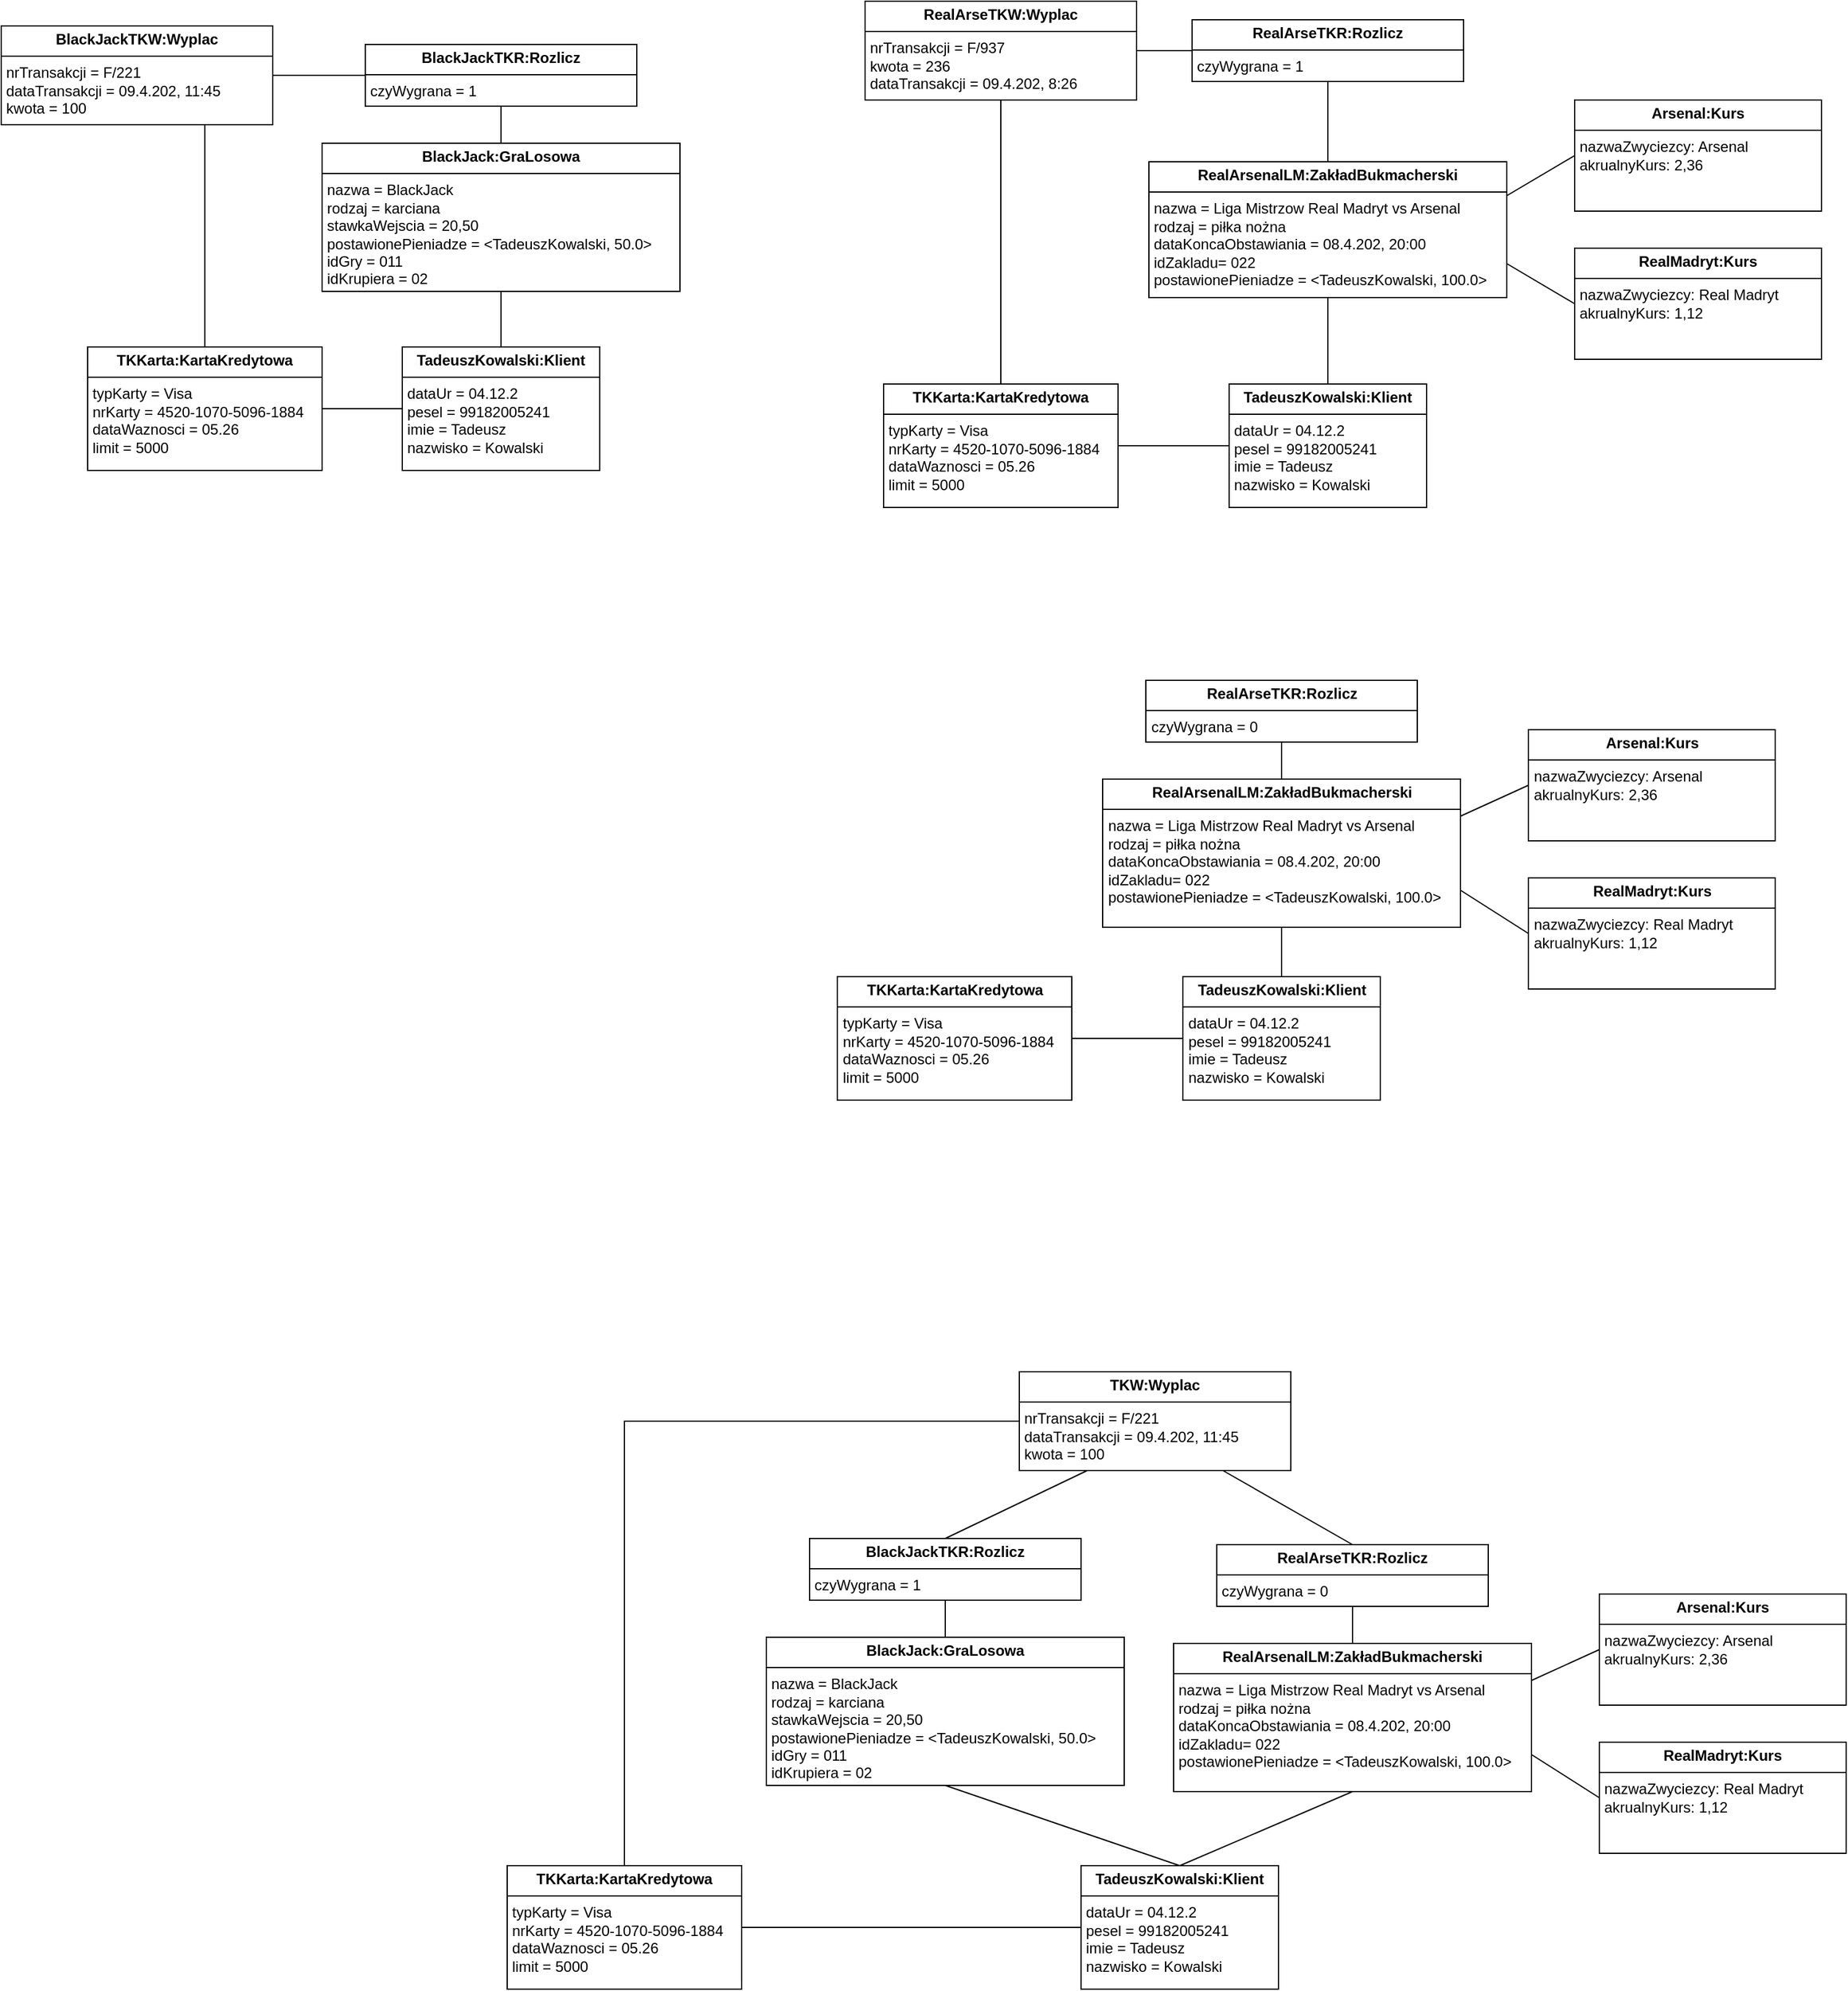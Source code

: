 <mxfile version="26.2.9">
  <diagram name="Page-1" id="c4acf3e9-155e-7222-9cf6-157b1a14988f">
    <mxGraphModel dx="3938" dy="4100" grid="1" gridSize="10" guides="1" tooltips="1" connect="1" arrows="1" fold="1" page="1" pageScale="1" pageWidth="850" pageHeight="1100" background="none" math="0" shadow="0">
      <root>
        <mxCell id="0" />
        <mxCell id="1" parent="0" />
        <mxCell id="_Dmv3MYw5evd5DSL76aV-1" value="&lt;p style=&quot;margin:0px;margin-top:4px;text-align:center;&quot;&gt;&lt;b&gt;RealArsenalLM:ZakładBukmacherski&lt;/b&gt;&lt;/p&gt;&lt;hr size=&quot;1&quot; style=&quot;border-style:solid;&quot;&gt;&lt;p style=&quot;margin:0px;margin-left:4px;&quot;&gt;nazwa = Liga Mistrzow Real Madryt vs Arsenal&lt;/p&gt;&lt;p style=&quot;margin:0px;margin-left:4px;&quot;&gt;rodzaj = piłka nożna&lt;/p&gt;&lt;p style=&quot;margin:0px;margin-left:4px;&quot;&gt;dataKoncaObstawiania = 08.4.202, 20:00&lt;/p&gt;&lt;p style=&quot;margin:0px;margin-left:4px;&quot;&gt;idZakladu= 022&lt;/p&gt;&lt;p style=&quot;margin:0px;margin-left:4px;&quot;&gt;postawionePieniadze = &amp;lt;TadeuszKowalski, 100.0&amp;gt;&lt;/p&gt;" style="verticalAlign=top;align=left;overflow=fill;html=1;whiteSpace=wrap;" vertex="1" parent="1">
          <mxGeometry x="270" y="-890" width="290" height="110" as="geometry" />
        </mxCell>
        <mxCell id="_Dmv3MYw5evd5DSL76aV-3" value="&lt;p style=&quot;margin:0px;margin-top:4px;text-align:center;&quot;&gt;&lt;b&gt;TadeuszKowalski:Klient&lt;/b&gt;&lt;/p&gt;&lt;hr size=&quot;1&quot; style=&quot;border-style:solid;&quot;&gt;&lt;p style=&quot;margin:0px;margin-left:4px;&quot;&gt;dataUr = 04.12.2&lt;/p&gt;&lt;p style=&quot;margin:0px;margin-left:4px;&quot;&gt;pesel = 99182005241&lt;/p&gt;&lt;p style=&quot;margin:0px;margin-left:4px;&quot;&gt;imie = Tadeusz&lt;/p&gt;&lt;p style=&quot;margin:0px;margin-left:4px;&quot;&gt;nazwisko = Kowalski&lt;/p&gt;" style="verticalAlign=top;align=left;overflow=fill;html=1;whiteSpace=wrap;" vertex="1" parent="1">
          <mxGeometry x="-335" y="-740" width="160" height="100" as="geometry" />
        </mxCell>
        <mxCell id="_Dmv3MYw5evd5DSL76aV-14" value="&lt;p style=&quot;margin:0px;margin-top:4px;text-align:center;&quot;&gt;&lt;b&gt;TKKarta:KartaKredytowa&lt;/b&gt;&lt;/p&gt;&lt;hr size=&quot;1&quot; style=&quot;border-style:solid;&quot;&gt;&lt;p style=&quot;margin:0px;margin-left:4px;&quot;&gt;typKarty = Visa&lt;/p&gt;&lt;p style=&quot;margin:0px;margin-left:4px;&quot;&gt;nrKarty = 4520-1070-5096-1884&lt;/p&gt;&lt;p style=&quot;margin:0px;margin-left:4px;&quot;&gt;dataWaznosci = 05.26&lt;/p&gt;&lt;p style=&quot;margin:0px;margin-left:4px;&quot;&gt;limit = 5000&lt;/p&gt;&lt;p style=&quot;margin:0px;margin-left:4px;&quot;&gt;&lt;br&gt;&lt;/p&gt;" style="verticalAlign=top;align=left;overflow=fill;html=1;whiteSpace=wrap;" vertex="1" parent="1">
          <mxGeometry x="-590" y="-740" width="190" height="100" as="geometry" />
        </mxCell>
        <mxCell id="_Dmv3MYw5evd5DSL76aV-18" value="&lt;p style=&quot;margin:0px;margin-top:4px;text-align:center;&quot;&gt;&lt;b&gt;RealMadryt:Kurs&lt;/b&gt;&lt;/p&gt;&lt;hr size=&quot;1&quot; style=&quot;border-style:solid;&quot;&gt;&lt;p style=&quot;margin:0px;margin-left:4px;&quot;&gt;nazwaZwyciezcy: Real Madryt&lt;/p&gt;&lt;p style=&quot;margin:0px;margin-left:4px;&quot;&gt;akrualnyKurs: 1,12&lt;/p&gt;" style="verticalAlign=top;align=left;overflow=fill;html=1;whiteSpace=wrap;" vertex="1" parent="1">
          <mxGeometry x="615" y="-820" width="200" height="90" as="geometry" />
        </mxCell>
        <mxCell id="_Dmv3MYw5evd5DSL76aV-22" value="&lt;p style=&quot;margin:0px;margin-top:4px;text-align:center;&quot;&gt;&lt;b&gt;BlackJack:GraLosowa&lt;/b&gt;&lt;/p&gt;&lt;hr size=&quot;1&quot; style=&quot;border-style:solid;&quot;&gt;&lt;p style=&quot;margin:0px;margin-left:4px;&quot;&gt;nazwa = BlackJack&lt;/p&gt;&lt;p style=&quot;margin:0px;margin-left:4px;&quot;&gt;rodzaj = karciana&lt;/p&gt;&lt;p style=&quot;margin:0px;margin-left:4px;&quot;&gt;stawkaWejscia = 20,50&lt;/p&gt;&lt;p style=&quot;margin:0px;margin-left:4px;&quot;&gt;postawionePieniadze = &amp;lt;TadeuszKowalski, 50.0&amp;gt;&lt;/p&gt;&lt;p style=&quot;margin:0px;margin-left:4px;&quot;&gt;idGry = 011&lt;/p&gt;&lt;p style=&quot;margin:0px;margin-left:4px;&quot;&gt;idKrupiera = 02&lt;/p&gt;" style="verticalAlign=top;align=left;overflow=fill;html=1;whiteSpace=wrap;" vertex="1" parent="1">
          <mxGeometry x="-400" y="-905" width="290" height="120" as="geometry" />
        </mxCell>
        <mxCell id="_Dmv3MYw5evd5DSL76aV-33" value="" style="endArrow=none;html=1;rounded=0;exitX=1;exitY=0.5;exitDx=0;exitDy=0;entryX=0;entryY=0.5;entryDx=0;entryDy=0;" edge="1" parent="1" source="_Dmv3MYw5evd5DSL76aV-14" target="_Dmv3MYw5evd5DSL76aV-3">
          <mxGeometry width="50" height="50" relative="1" as="geometry">
            <mxPoint x="-300" y="-420" as="sourcePoint" />
            <mxPoint x="-250" y="-470" as="targetPoint" />
            <Array as="points" />
          </mxGeometry>
        </mxCell>
        <mxCell id="_Dmv3MYw5evd5DSL76aV-34" value="" style="endArrow=none;html=1;rounded=0;exitX=0.5;exitY=0;exitDx=0;exitDy=0;entryX=0.5;entryY=1;entryDx=0;entryDy=0;" edge="1" parent="1" source="_Dmv3MYw5evd5DSL76aV-3" target="_Dmv3MYw5evd5DSL76aV-22">
          <mxGeometry width="50" height="50" relative="1" as="geometry">
            <mxPoint x="-290" y="-600" as="sourcePoint" />
            <mxPoint x="-240" y="-650" as="targetPoint" />
          </mxGeometry>
        </mxCell>
        <mxCell id="_Dmv3MYw5evd5DSL76aV-35" value="" style="endArrow=none;html=1;rounded=0;entryX=0.5;entryY=0;entryDx=0;entryDy=0;exitX=0.5;exitY=1;exitDx=0;exitDy=0;" edge="1" parent="1" source="_Dmv3MYw5evd5DSL76aV-48" target="_Dmv3MYw5evd5DSL76aV-22">
          <mxGeometry width="50" height="50" relative="1" as="geometry">
            <mxPoint x="-250" y="-955" as="sourcePoint" />
            <mxPoint x="-260" y="-1000" as="targetPoint" />
            <Array as="points" />
          </mxGeometry>
        </mxCell>
        <mxCell id="_Dmv3MYw5evd5DSL76aV-36" value="&lt;p style=&quot;margin:0px;margin-top:4px;text-align:center;&quot;&gt;&lt;b&gt;TadeuszKowalski:Klient&lt;/b&gt;&lt;/p&gt;&lt;hr size=&quot;1&quot; style=&quot;border-style:solid;&quot;&gt;&lt;p style=&quot;margin:0px;margin-left:4px;&quot;&gt;dataUr = 04.12.2&lt;/p&gt;&lt;p style=&quot;margin:0px;margin-left:4px;&quot;&gt;pesel = 99182005241&lt;/p&gt;&lt;p style=&quot;margin:0px;margin-left:4px;&quot;&gt;imie = Tadeusz&lt;/p&gt;&lt;p style=&quot;margin:0px;margin-left:4px;&quot;&gt;nazwisko = Kowalski&lt;/p&gt;" style="verticalAlign=top;align=left;overflow=fill;html=1;whiteSpace=wrap;" vertex="1" parent="1">
          <mxGeometry x="335" y="-710" width="160" height="100" as="geometry" />
        </mxCell>
        <mxCell id="_Dmv3MYw5evd5DSL76aV-37" value="&lt;p style=&quot;margin:0px;margin-top:4px;text-align:center;&quot;&gt;&lt;b&gt;TKKarta:KartaKredytowa&lt;/b&gt;&lt;/p&gt;&lt;hr size=&quot;1&quot; style=&quot;border-style:solid;&quot;&gt;&lt;p style=&quot;margin:0px;margin-left:4px;&quot;&gt;typKarty = Visa&lt;/p&gt;&lt;p style=&quot;margin:0px;margin-left:4px;&quot;&gt;nrKarty = 4520-1070-5096-1884&lt;/p&gt;&lt;p style=&quot;margin:0px;margin-left:4px;&quot;&gt;dataWaznosci = 05.26&lt;/p&gt;&lt;p style=&quot;margin:0px;margin-left:4px;&quot;&gt;limit = 5000&lt;/p&gt;&lt;p style=&quot;margin:0px;margin-left:4px;&quot;&gt;&lt;br&gt;&lt;/p&gt;" style="verticalAlign=top;align=left;overflow=fill;html=1;whiteSpace=wrap;" vertex="1" parent="1">
          <mxGeometry x="55" y="-710" width="190" height="100" as="geometry" />
        </mxCell>
        <mxCell id="_Dmv3MYw5evd5DSL76aV-38" value="" style="endArrow=none;html=1;rounded=0;exitX=1;exitY=0.5;exitDx=0;exitDy=0;entryX=0;entryY=0.5;entryDx=0;entryDy=0;" edge="1" parent="1" source="_Dmv3MYw5evd5DSL76aV-37" target="_Dmv3MYw5evd5DSL76aV-36">
          <mxGeometry width="50" height="50" relative="1" as="geometry">
            <mxPoint x="370" y="-430" as="sourcePoint" />
            <mxPoint x="420" y="-480" as="targetPoint" />
            <Array as="points" />
          </mxGeometry>
        </mxCell>
        <mxCell id="_Dmv3MYw5evd5DSL76aV-39" value="&lt;p style=&quot;margin:0px;margin-top:4px;text-align:center;&quot;&gt;&lt;b&gt;Arsenal:Kurs&lt;/b&gt;&lt;/p&gt;&lt;hr size=&quot;1&quot; style=&quot;border-style:solid;&quot;&gt;&lt;p style=&quot;margin:0px;margin-left:4px;&quot;&gt;nazwaZwyciezcy: Arsenal&lt;/p&gt;&lt;p style=&quot;margin:0px;margin-left:4px;&quot;&gt;akrualnyKurs: 2,36&lt;/p&gt;" style="verticalAlign=top;align=left;overflow=fill;html=1;whiteSpace=wrap;" vertex="1" parent="1">
          <mxGeometry x="615" y="-940" width="200" height="90" as="geometry" />
        </mxCell>
        <mxCell id="_Dmv3MYw5evd5DSL76aV-40" value="" style="endArrow=none;html=1;rounded=0;exitX=0.5;exitY=0;exitDx=0;exitDy=0;entryX=0.5;entryY=1;entryDx=0;entryDy=0;" edge="1" parent="1" source="_Dmv3MYw5evd5DSL76aV-36" target="_Dmv3MYw5evd5DSL76aV-1">
          <mxGeometry width="50" height="50" relative="1" as="geometry">
            <mxPoint x="415" y="-740" as="sourcePoint" />
            <mxPoint x="570" y="-690" as="targetPoint" />
          </mxGeometry>
        </mxCell>
        <mxCell id="_Dmv3MYw5evd5DSL76aV-41" value="" style="endArrow=none;html=1;rounded=0;exitX=1;exitY=0.75;exitDx=0;exitDy=0;entryX=0;entryY=0.5;entryDx=0;entryDy=0;" edge="1" parent="1" source="_Dmv3MYw5evd5DSL76aV-1" target="_Dmv3MYw5evd5DSL76aV-18">
          <mxGeometry width="50" height="50" relative="1" as="geometry">
            <mxPoint x="580" y="-650" as="sourcePoint" />
            <mxPoint x="630" y="-700" as="targetPoint" />
          </mxGeometry>
        </mxCell>
        <mxCell id="_Dmv3MYw5evd5DSL76aV-42" value="" style="endArrow=none;html=1;rounded=0;exitX=1;exitY=0.25;exitDx=0;exitDy=0;entryX=0;entryY=0.5;entryDx=0;entryDy=0;" edge="1" parent="1" source="_Dmv3MYw5evd5DSL76aV-1" target="_Dmv3MYw5evd5DSL76aV-39">
          <mxGeometry width="50" height="50" relative="1" as="geometry">
            <mxPoint x="600" y="-800" as="sourcePoint" />
            <mxPoint x="650" y="-850" as="targetPoint" />
          </mxGeometry>
        </mxCell>
        <mxCell id="_Dmv3MYw5evd5DSL76aV-44" value="&lt;p style=&quot;margin:0px;margin-top:4px;text-align:center;&quot;&gt;&lt;b&gt;BlackJackTKW:Wyplac&lt;/b&gt;&lt;/p&gt;&lt;hr size=&quot;1&quot; style=&quot;border-style:solid;&quot;&gt;&lt;p style=&quot;margin:0px;margin-left:4px;&quot;&gt;nrTransakcji = F/221&lt;/p&gt;&lt;p style=&quot;margin:0px;margin-left:4px;&quot;&gt;dataTransakcji = 09.4.202, 11:45&lt;/p&gt;&lt;p style=&quot;margin:0px;margin-left:4px;&quot;&gt;kwota = 100&lt;/p&gt;&lt;p style=&quot;margin:0px;margin-left:4px;&quot;&gt;&lt;br&gt;&lt;/p&gt;&lt;p style=&quot;margin:0px;margin-left:4px;&quot;&gt;&lt;br&gt;&lt;/p&gt;" style="verticalAlign=top;align=left;overflow=fill;html=1;whiteSpace=wrap;" vertex="1" parent="1">
          <mxGeometry x="-660" y="-1000" width="220" height="80" as="geometry" />
        </mxCell>
        <mxCell id="_Dmv3MYw5evd5DSL76aV-46" value="&lt;p style=&quot;margin:0px;margin-top:4px;text-align:center;&quot;&gt;&lt;b&gt;RealArseTKW:Wyplac&lt;/b&gt;&lt;/p&gt;&lt;hr size=&quot;1&quot; style=&quot;border-style:solid;&quot;&gt;&lt;p style=&quot;margin:0px;margin-left:4px;&quot;&gt;nrTransakcji = F/937&lt;/p&gt;&lt;p style=&quot;margin:0px;margin-left:4px;&quot;&gt;kwota = 236&lt;/p&gt;&lt;p style=&quot;margin:0px;margin-left:4px;&quot;&gt;dataTransakcji = 09.4.202, 8:26&lt;/p&gt;&lt;p style=&quot;margin:0px;margin-left:4px;&quot;&gt;&lt;br&gt;&lt;/p&gt;&lt;p style=&quot;margin:0px;margin-left:4px;&quot;&gt;&lt;br&gt;&lt;/p&gt;" style="verticalAlign=top;align=left;overflow=fill;html=1;whiteSpace=wrap;" vertex="1" parent="1">
          <mxGeometry x="40" y="-1020" width="220" height="80" as="geometry" />
        </mxCell>
        <mxCell id="_Dmv3MYw5evd5DSL76aV-47" value="" style="endArrow=none;html=1;rounded=0;exitX=0.5;exitY=0;exitDx=0;exitDy=0;entryX=0.5;entryY=1;entryDx=0;entryDy=0;" edge="1" parent="1" source="_Dmv3MYw5evd5DSL76aV-1" target="_Dmv3MYw5evd5DSL76aV-52">
          <mxGeometry width="50" height="50" relative="1" as="geometry">
            <mxPoint x="425" y="-590" as="sourcePoint" />
            <mxPoint x="450" y="-920" as="targetPoint" />
          </mxGeometry>
        </mxCell>
        <mxCell id="_Dmv3MYw5evd5DSL76aV-48" value="&lt;p style=&quot;margin:0px;margin-top:4px;text-align:center;&quot;&gt;&lt;b&gt;BlackJackTKR:Rozlicz&lt;/b&gt;&lt;/p&gt;&lt;hr size=&quot;1&quot; style=&quot;border-style:solid;&quot;&gt;&lt;p style=&quot;margin:0px;margin-left:4px;&quot;&gt;czyWygrana = 1&lt;/p&gt;&lt;p style=&quot;margin:0px;margin-left:4px;&quot;&gt;&lt;br&gt;&lt;/p&gt;&lt;p style=&quot;margin:0px;margin-left:4px;&quot;&gt;&lt;br&gt;&lt;/p&gt;" style="verticalAlign=top;align=left;overflow=fill;html=1;whiteSpace=wrap;" vertex="1" parent="1">
          <mxGeometry x="-365" y="-985" width="220" height="50" as="geometry" />
        </mxCell>
        <mxCell id="_Dmv3MYw5evd5DSL76aV-50" value="" style="endArrow=none;html=1;rounded=0;entryX=0;entryY=0.5;entryDx=0;entryDy=0;exitX=1;exitY=0.5;exitDx=0;exitDy=0;" edge="1" parent="1" source="_Dmv3MYw5evd5DSL76aV-44" target="_Dmv3MYw5evd5DSL76aV-48">
          <mxGeometry width="50" height="50" relative="1" as="geometry">
            <mxPoint x="-245" y="-930" as="sourcePoint" />
            <mxPoint x="-245" y="-830" as="targetPoint" />
            <Array as="points" />
          </mxGeometry>
        </mxCell>
        <mxCell id="_Dmv3MYw5evd5DSL76aV-51" value="" style="endArrow=none;html=1;rounded=0;entryX=0.75;entryY=1;entryDx=0;entryDy=0;exitX=0.5;exitY=0;exitDx=0;exitDy=0;" edge="1" parent="1" source="_Dmv3MYw5evd5DSL76aV-14" target="_Dmv3MYw5evd5DSL76aV-44">
          <mxGeometry width="50" height="50" relative="1" as="geometry">
            <mxPoint x="-450" y="-780" as="sourcePoint" />
            <mxPoint x="-400" y="-830" as="targetPoint" />
          </mxGeometry>
        </mxCell>
        <mxCell id="_Dmv3MYw5evd5DSL76aV-52" value="&lt;p style=&quot;margin:0px;margin-top:4px;text-align:center;&quot;&gt;&lt;b&gt;RealArseTKR:Rozlicz&lt;/b&gt;&lt;/p&gt;&lt;hr size=&quot;1&quot; style=&quot;border-style:solid;&quot;&gt;&lt;p style=&quot;margin:0px;margin-left:4px;&quot;&gt;czyWygrana = 1&lt;/p&gt;&lt;p style=&quot;margin:0px;margin-left:4px;&quot;&gt;&lt;br&gt;&lt;/p&gt;&lt;p style=&quot;margin:0px;margin-left:4px;&quot;&gt;&lt;br&gt;&lt;/p&gt;" style="verticalAlign=top;align=left;overflow=fill;html=1;whiteSpace=wrap;" vertex="1" parent="1">
          <mxGeometry x="305" y="-1005" width="220" height="50" as="geometry" />
        </mxCell>
        <mxCell id="_Dmv3MYw5evd5DSL76aV-53" value="" style="endArrow=none;html=1;rounded=0;exitX=0.5;exitY=0;exitDx=0;exitDy=0;entryX=0.5;entryY=1;entryDx=0;entryDy=0;" edge="1" parent="1" source="_Dmv3MYw5evd5DSL76aV-37" target="_Dmv3MYw5evd5DSL76aV-46">
          <mxGeometry width="50" height="50" relative="1" as="geometry">
            <mxPoint x="425" y="-590" as="sourcePoint" />
            <mxPoint x="425" y="-700" as="targetPoint" />
          </mxGeometry>
        </mxCell>
        <mxCell id="_Dmv3MYw5evd5DSL76aV-54" value="" style="endArrow=none;html=1;rounded=0;exitX=1;exitY=0.5;exitDx=0;exitDy=0;entryX=0;entryY=0.5;entryDx=0;entryDy=0;" edge="1" parent="1" source="_Dmv3MYw5evd5DSL76aV-46" target="_Dmv3MYw5evd5DSL76aV-52">
          <mxGeometry width="50" height="50" relative="1" as="geometry">
            <mxPoint x="185" y="-645" as="sourcePoint" />
            <mxPoint x="160" y="-935" as="targetPoint" />
          </mxGeometry>
        </mxCell>
        <mxCell id="_Dmv3MYw5evd5DSL76aV-55" value="&lt;p style=&quot;margin:0px;margin-top:4px;text-align:center;&quot;&gt;&lt;b&gt;RealArsenalLM:ZakładBukmacherski&lt;/b&gt;&lt;/p&gt;&lt;hr size=&quot;1&quot; style=&quot;border-style:solid;&quot;&gt;&lt;p style=&quot;margin:0px;margin-left:4px;&quot;&gt;nazwa = Liga Mistrzow Real Madryt vs Arsenal&lt;/p&gt;&lt;p style=&quot;margin:0px;margin-left:4px;&quot;&gt;rodzaj = piłka nożna&lt;/p&gt;&lt;p style=&quot;margin:0px;margin-left:4px;&quot;&gt;dataKoncaObstawiania = 08.4.202, 20:00&lt;/p&gt;&lt;p style=&quot;margin:0px;margin-left:4px;&quot;&gt;idZakladu= 022&lt;/p&gt;&lt;p style=&quot;margin:0px;margin-left:4px;&quot;&gt;postawionePieniadze = &amp;lt;TadeuszKowalski, 100.0&amp;gt;&lt;/p&gt;&lt;p style=&quot;margin:0px;margin-left:4px;&quot;&gt;&lt;br&gt;&lt;/p&gt;" style="verticalAlign=top;align=left;overflow=fill;html=1;whiteSpace=wrap;" vertex="1" parent="1">
          <mxGeometry x="232.5" y="-390" width="290" height="120" as="geometry" />
        </mxCell>
        <mxCell id="_Dmv3MYw5evd5DSL76aV-56" value="&lt;p style=&quot;margin:0px;margin-top:4px;text-align:center;&quot;&gt;&lt;b&gt;RealMadryt:Kurs&lt;/b&gt;&lt;/p&gt;&lt;hr size=&quot;1&quot; style=&quot;border-style:solid;&quot;&gt;&lt;p style=&quot;margin:0px;margin-left:4px;&quot;&gt;nazwaZwyciezcy: Real Madryt&lt;/p&gt;&lt;p style=&quot;margin:0px;margin-left:4px;&quot;&gt;akrualnyKurs: 1,12&lt;/p&gt;" style="verticalAlign=top;align=left;overflow=fill;html=1;whiteSpace=wrap;" vertex="1" parent="1">
          <mxGeometry x="577.5" y="-310" width="200" height="90" as="geometry" />
        </mxCell>
        <mxCell id="_Dmv3MYw5evd5DSL76aV-57" value="&lt;p style=&quot;margin:0px;margin-top:4px;text-align:center;&quot;&gt;&lt;b&gt;TadeuszKowalski:Klient&lt;/b&gt;&lt;/p&gt;&lt;hr size=&quot;1&quot; style=&quot;border-style:solid;&quot;&gt;&lt;p style=&quot;margin:0px;margin-left:4px;&quot;&gt;dataUr = 04.12.2&lt;/p&gt;&lt;p style=&quot;margin:0px;margin-left:4px;&quot;&gt;pesel = 99182005241&lt;/p&gt;&lt;p style=&quot;margin:0px;margin-left:4px;&quot;&gt;imie = Tadeusz&lt;/p&gt;&lt;p style=&quot;margin:0px;margin-left:4px;&quot;&gt;nazwisko = Kowalski&lt;/p&gt;" style="verticalAlign=top;align=left;overflow=fill;html=1;whiteSpace=wrap;" vertex="1" parent="1">
          <mxGeometry x="297.5" y="-230" width="160" height="100" as="geometry" />
        </mxCell>
        <mxCell id="_Dmv3MYw5evd5DSL76aV-58" value="&lt;p style=&quot;margin:0px;margin-top:4px;text-align:center;&quot;&gt;&lt;b&gt;TKKarta:KartaKredytowa&lt;/b&gt;&lt;/p&gt;&lt;hr size=&quot;1&quot; style=&quot;border-style:solid;&quot;&gt;&lt;p style=&quot;margin:0px;margin-left:4px;&quot;&gt;typKarty = Visa&lt;/p&gt;&lt;p style=&quot;margin:0px;margin-left:4px;&quot;&gt;nrKarty = 4520-1070-5096-1884&lt;/p&gt;&lt;p style=&quot;margin:0px;margin-left:4px;&quot;&gt;dataWaznosci = 05.26&lt;/p&gt;&lt;p style=&quot;margin:0px;margin-left:4px;&quot;&gt;limit = 5000&lt;/p&gt;&lt;p style=&quot;margin:0px;margin-left:4px;&quot;&gt;&lt;br&gt;&lt;/p&gt;" style="verticalAlign=top;align=left;overflow=fill;html=1;whiteSpace=wrap;" vertex="1" parent="1">
          <mxGeometry x="17.5" y="-230" width="190" height="100" as="geometry" />
        </mxCell>
        <mxCell id="_Dmv3MYw5evd5DSL76aV-59" value="" style="endArrow=none;html=1;rounded=0;exitX=1;exitY=0.5;exitDx=0;exitDy=0;entryX=0;entryY=0.5;entryDx=0;entryDy=0;" edge="1" parent="1" source="_Dmv3MYw5evd5DSL76aV-58" target="_Dmv3MYw5evd5DSL76aV-57">
          <mxGeometry width="50" height="50" relative="1" as="geometry">
            <mxPoint x="332.5" y="50" as="sourcePoint" />
            <mxPoint x="382.5" as="targetPoint" />
            <Array as="points" />
          </mxGeometry>
        </mxCell>
        <mxCell id="_Dmv3MYw5evd5DSL76aV-60" value="&lt;p style=&quot;margin:0px;margin-top:4px;text-align:center;&quot;&gt;&lt;b&gt;Arsenal:Kurs&lt;/b&gt;&lt;/p&gt;&lt;hr size=&quot;1&quot; style=&quot;border-style:solid;&quot;&gt;&lt;p style=&quot;margin:0px;margin-left:4px;&quot;&gt;nazwaZwyciezcy: Arsenal&lt;/p&gt;&lt;p style=&quot;margin:0px;margin-left:4px;&quot;&gt;akrualnyKurs: 2,36&lt;/p&gt;" style="verticalAlign=top;align=left;overflow=fill;html=1;whiteSpace=wrap;" vertex="1" parent="1">
          <mxGeometry x="577.5" y="-430" width="200" height="90" as="geometry" />
        </mxCell>
        <mxCell id="_Dmv3MYw5evd5DSL76aV-61" value="" style="endArrow=none;html=1;rounded=0;exitX=0.5;exitY=0;exitDx=0;exitDy=0;entryX=0.5;entryY=1;entryDx=0;entryDy=0;" edge="1" parent="1" source="_Dmv3MYw5evd5DSL76aV-57" target="_Dmv3MYw5evd5DSL76aV-55">
          <mxGeometry width="50" height="50" relative="1" as="geometry">
            <mxPoint x="482.5" y="-130" as="sourcePoint" />
            <mxPoint x="532.5" y="-180" as="targetPoint" />
          </mxGeometry>
        </mxCell>
        <mxCell id="_Dmv3MYw5evd5DSL76aV-62" value="" style="endArrow=none;html=1;rounded=0;exitX=1;exitY=0.75;exitDx=0;exitDy=0;entryX=0;entryY=0.5;entryDx=0;entryDy=0;" edge="1" parent="1" source="_Dmv3MYw5evd5DSL76aV-55" target="_Dmv3MYw5evd5DSL76aV-56">
          <mxGeometry width="50" height="50" relative="1" as="geometry">
            <mxPoint x="542.5" y="-140" as="sourcePoint" />
            <mxPoint x="592.5" y="-190" as="targetPoint" />
          </mxGeometry>
        </mxCell>
        <mxCell id="_Dmv3MYw5evd5DSL76aV-63" value="" style="endArrow=none;html=1;rounded=0;exitX=1;exitY=0.25;exitDx=0;exitDy=0;entryX=0;entryY=0.5;entryDx=0;entryDy=0;" edge="1" parent="1" source="_Dmv3MYw5evd5DSL76aV-55" target="_Dmv3MYw5evd5DSL76aV-60">
          <mxGeometry width="50" height="50" relative="1" as="geometry">
            <mxPoint x="562.5" y="-290" as="sourcePoint" />
            <mxPoint x="612.5" y="-340" as="targetPoint" />
          </mxGeometry>
        </mxCell>
        <mxCell id="_Dmv3MYw5evd5DSL76aV-65" value="" style="endArrow=none;html=1;rounded=0;exitX=0.5;exitY=0;exitDx=0;exitDy=0;entryX=0.5;entryY=1;entryDx=0;entryDy=0;" edge="1" parent="1" source="_Dmv3MYw5evd5DSL76aV-55" target="_Dmv3MYw5evd5DSL76aV-66">
          <mxGeometry width="50" height="50" relative="1" as="geometry">
            <mxPoint x="387.5" y="-110" as="sourcePoint" />
            <mxPoint x="412.5" y="-440" as="targetPoint" />
          </mxGeometry>
        </mxCell>
        <mxCell id="_Dmv3MYw5evd5DSL76aV-66" value="&lt;p style=&quot;margin:0px;margin-top:4px;text-align:center;&quot;&gt;&lt;b&gt;RealArseTKR:Rozlicz&lt;/b&gt;&lt;/p&gt;&lt;hr size=&quot;1&quot; style=&quot;border-style:solid;&quot;&gt;&lt;p style=&quot;margin:0px;margin-left:4px;&quot;&gt;czyWygrana = 0&lt;/p&gt;&lt;p style=&quot;margin:0px;margin-left:4px;&quot;&gt;&lt;br&gt;&lt;/p&gt;&lt;p style=&quot;margin:0px;margin-left:4px;&quot;&gt;&lt;br&gt;&lt;/p&gt;" style="verticalAlign=top;align=left;overflow=fill;html=1;whiteSpace=wrap;" vertex="1" parent="1">
          <mxGeometry x="267.5" y="-470" width="220" height="50" as="geometry" />
        </mxCell>
        <mxCell id="_Dmv3MYw5evd5DSL76aV-73" value="&lt;p style=&quot;margin:0px;margin-top:4px;text-align:center;&quot;&gt;&lt;b&gt;TadeuszKowalski:Klient&lt;/b&gt;&lt;/p&gt;&lt;hr size=&quot;1&quot; style=&quot;border-style:solid;&quot;&gt;&lt;p style=&quot;margin:0px;margin-left:4px;&quot;&gt;dataUr = 04.12.2&lt;/p&gt;&lt;p style=&quot;margin:0px;margin-left:4px;&quot;&gt;pesel = 99182005241&lt;/p&gt;&lt;p style=&quot;margin:0px;margin-left:4px;&quot;&gt;imie = Tadeusz&lt;/p&gt;&lt;p style=&quot;margin:0px;margin-left:4px;&quot;&gt;nazwisko = Kowalski&lt;/p&gt;" style="verticalAlign=top;align=left;overflow=fill;html=1;whiteSpace=wrap;" vertex="1" parent="1">
          <mxGeometry x="215" y="490" width="160" height="100" as="geometry" />
        </mxCell>
        <mxCell id="_Dmv3MYw5evd5DSL76aV-74" value="&lt;p style=&quot;margin:0px;margin-top:4px;text-align:center;&quot;&gt;&lt;b&gt;TKKarta:KartaKredytowa&lt;/b&gt;&lt;/p&gt;&lt;hr size=&quot;1&quot; style=&quot;border-style:solid;&quot;&gt;&lt;p style=&quot;margin:0px;margin-left:4px;&quot;&gt;typKarty = Visa&lt;/p&gt;&lt;p style=&quot;margin:0px;margin-left:4px;&quot;&gt;nrKarty = 4520-1070-5096-1884&lt;/p&gt;&lt;p style=&quot;margin:0px;margin-left:4px;&quot;&gt;dataWaznosci = 05.26&lt;/p&gt;&lt;p style=&quot;margin:0px;margin-left:4px;&quot;&gt;limit = 5000&lt;/p&gt;&lt;p style=&quot;margin:0px;margin-left:4px;&quot;&gt;&lt;br&gt;&lt;/p&gt;" style="verticalAlign=top;align=left;overflow=fill;html=1;whiteSpace=wrap;" vertex="1" parent="1">
          <mxGeometry x="-250" y="490" width="190" height="100" as="geometry" />
        </mxCell>
        <mxCell id="_Dmv3MYw5evd5DSL76aV-75" value="&lt;p style=&quot;margin:0px;margin-top:4px;text-align:center;&quot;&gt;&lt;b&gt;BlackJack:GraLosowa&lt;/b&gt;&lt;/p&gt;&lt;hr size=&quot;1&quot; style=&quot;border-style:solid;&quot;&gt;&lt;p style=&quot;margin:0px;margin-left:4px;&quot;&gt;nazwa = BlackJack&lt;/p&gt;&lt;p style=&quot;margin:0px;margin-left:4px;&quot;&gt;rodzaj = karciana&lt;/p&gt;&lt;p style=&quot;margin:0px;margin-left:4px;&quot;&gt;stawkaWejscia = 20,50&lt;/p&gt;&lt;p style=&quot;margin:0px;margin-left:4px;&quot;&gt;postawionePieniadze = &amp;lt;TadeuszKowalski, 50.0&amp;gt;&lt;/p&gt;&lt;p style=&quot;margin:0px;margin-left:4px;&quot;&gt;idGry = 011&lt;/p&gt;&lt;p style=&quot;margin:0px;margin-left:4px;&quot;&gt;idKrupiera = 02&lt;/p&gt;" style="verticalAlign=top;align=left;overflow=fill;html=1;whiteSpace=wrap;" vertex="1" parent="1">
          <mxGeometry x="-40" y="305" width="290" height="120" as="geometry" />
        </mxCell>
        <mxCell id="_Dmv3MYw5evd5DSL76aV-76" value="" style="endArrow=none;html=1;rounded=0;exitX=1;exitY=0.5;exitDx=0;exitDy=0;entryX=0;entryY=0.5;entryDx=0;entryDy=0;" edge="1" parent="1" source="_Dmv3MYw5evd5DSL76aV-74" target="_Dmv3MYw5evd5DSL76aV-73">
          <mxGeometry width="50" height="50" relative="1" as="geometry">
            <mxPoint x="60" y="740" as="sourcePoint" />
            <mxPoint x="110" y="690" as="targetPoint" />
            <Array as="points" />
          </mxGeometry>
        </mxCell>
        <mxCell id="_Dmv3MYw5evd5DSL76aV-77" value="" style="endArrow=none;html=1;rounded=0;exitX=0.5;exitY=0;exitDx=0;exitDy=0;entryX=0.5;entryY=1;entryDx=0;entryDy=0;" edge="1" parent="1" source="_Dmv3MYw5evd5DSL76aV-73" target="_Dmv3MYw5evd5DSL76aV-75">
          <mxGeometry width="50" height="50" relative="1" as="geometry">
            <mxPoint x="70" y="610" as="sourcePoint" />
            <mxPoint x="120" y="560" as="targetPoint" />
          </mxGeometry>
        </mxCell>
        <mxCell id="_Dmv3MYw5evd5DSL76aV-78" value="" style="endArrow=none;html=1;rounded=0;entryX=0.5;entryY=0;entryDx=0;entryDy=0;exitX=0.5;exitY=1;exitDx=0;exitDy=0;" edge="1" parent="1" source="_Dmv3MYw5evd5DSL76aV-80" target="_Dmv3MYw5evd5DSL76aV-75">
          <mxGeometry width="50" height="50" relative="1" as="geometry">
            <mxPoint x="110" y="255" as="sourcePoint" />
            <mxPoint x="100" y="210" as="targetPoint" />
            <Array as="points" />
          </mxGeometry>
        </mxCell>
        <mxCell id="_Dmv3MYw5evd5DSL76aV-79" value="&lt;p style=&quot;margin:0px;margin-top:4px;text-align:center;&quot;&gt;&lt;b&gt;TKW:Wyplac&lt;/b&gt;&lt;/p&gt;&lt;hr size=&quot;1&quot; style=&quot;border-style:solid;&quot;&gt;&lt;p style=&quot;margin:0px;margin-left:4px;&quot;&gt;nrTransakcji = F/221&lt;/p&gt;&lt;p style=&quot;margin:0px;margin-left:4px;&quot;&gt;dataTransakcji = 09.4.202, 11:45&lt;/p&gt;&lt;p style=&quot;margin:0px;margin-left:4px;&quot;&gt;kwota = 100&lt;/p&gt;&lt;p style=&quot;margin:0px;margin-left:4px;&quot;&gt;&lt;br&gt;&lt;/p&gt;&lt;p style=&quot;margin:0px;margin-left:4px;&quot;&gt;&lt;br&gt;&lt;/p&gt;" style="verticalAlign=top;align=left;overflow=fill;html=1;whiteSpace=wrap;" vertex="1" parent="1">
          <mxGeometry x="165" y="90" width="220" height="80" as="geometry" />
        </mxCell>
        <mxCell id="_Dmv3MYw5evd5DSL76aV-80" value="&lt;p style=&quot;margin:0px;margin-top:4px;text-align:center;&quot;&gt;&lt;b&gt;BlackJackTKR:Rozlicz&lt;/b&gt;&lt;/p&gt;&lt;hr size=&quot;1&quot; style=&quot;border-style:solid;&quot;&gt;&lt;p style=&quot;margin:0px;margin-left:4px;&quot;&gt;czyWygrana = 1&lt;/p&gt;&lt;p style=&quot;margin:0px;margin-left:4px;&quot;&gt;&lt;br&gt;&lt;/p&gt;&lt;p style=&quot;margin:0px;margin-left:4px;&quot;&gt;&lt;br&gt;&lt;/p&gt;" style="verticalAlign=top;align=left;overflow=fill;html=1;whiteSpace=wrap;" vertex="1" parent="1">
          <mxGeometry x="-5" y="225" width="220" height="50" as="geometry" />
        </mxCell>
        <mxCell id="_Dmv3MYw5evd5DSL76aV-82" value="" style="endArrow=none;html=1;rounded=0;exitX=0.5;exitY=0;exitDx=0;exitDy=0;entryX=0;entryY=0.5;entryDx=0;entryDy=0;" edge="1" parent="1" source="_Dmv3MYw5evd5DSL76aV-74" target="_Dmv3MYw5evd5DSL76aV-79">
          <mxGeometry width="50" height="50" relative="1" as="geometry">
            <mxPoint x="-90" y="430" as="sourcePoint" />
            <mxPoint x="-155" y="100" as="targetPoint" />
            <Array as="points">
              <mxPoint x="-155" y="130" />
            </Array>
          </mxGeometry>
        </mxCell>
        <mxCell id="_Dmv3MYw5evd5DSL76aV-83" value="&lt;p style=&quot;margin:0px;margin-top:4px;text-align:center;&quot;&gt;&lt;b&gt;RealArsenalLM:ZakładBukmacherski&lt;/b&gt;&lt;/p&gt;&lt;hr size=&quot;1&quot; style=&quot;border-style:solid;&quot;&gt;&lt;p style=&quot;margin:0px;margin-left:4px;&quot;&gt;nazwa = Liga Mistrzow Real Madryt vs Arsenal&lt;/p&gt;&lt;p style=&quot;margin:0px;margin-left:4px;&quot;&gt;rodzaj = piłka nożna&lt;/p&gt;&lt;p style=&quot;margin:0px;margin-left:4px;&quot;&gt;dataKoncaObstawiania = 08.4.202, 20:00&lt;/p&gt;&lt;p style=&quot;margin:0px;margin-left:4px;&quot;&gt;idZakladu= 022&lt;/p&gt;&lt;p style=&quot;margin:0px;margin-left:4px;&quot;&gt;postawionePieniadze = &amp;lt;TadeuszKowalski, 100.0&amp;gt;&lt;/p&gt;&lt;p style=&quot;margin:0px;margin-left:4px;&quot;&gt;&lt;br&gt;&lt;/p&gt;" style="verticalAlign=top;align=left;overflow=fill;html=1;whiteSpace=wrap;" vertex="1" parent="1">
          <mxGeometry x="290" y="310" width="290" height="120" as="geometry" />
        </mxCell>
        <mxCell id="_Dmv3MYw5evd5DSL76aV-84" value="&lt;p style=&quot;margin:0px;margin-top:4px;text-align:center;&quot;&gt;&lt;b&gt;RealMadryt:Kurs&lt;/b&gt;&lt;/p&gt;&lt;hr size=&quot;1&quot; style=&quot;border-style:solid;&quot;&gt;&lt;p style=&quot;margin:0px;margin-left:4px;&quot;&gt;nazwaZwyciezcy: Real Madryt&lt;/p&gt;&lt;p style=&quot;margin:0px;margin-left:4px;&quot;&gt;akrualnyKurs: 1,12&lt;/p&gt;" style="verticalAlign=top;align=left;overflow=fill;html=1;whiteSpace=wrap;" vertex="1" parent="1">
          <mxGeometry x="635" y="390" width="200" height="90" as="geometry" />
        </mxCell>
        <mxCell id="_Dmv3MYw5evd5DSL76aV-85" value="&lt;p style=&quot;margin:0px;margin-top:4px;text-align:center;&quot;&gt;&lt;b&gt;Arsenal:Kurs&lt;/b&gt;&lt;/p&gt;&lt;hr size=&quot;1&quot; style=&quot;border-style:solid;&quot;&gt;&lt;p style=&quot;margin:0px;margin-left:4px;&quot;&gt;nazwaZwyciezcy: Arsenal&lt;/p&gt;&lt;p style=&quot;margin:0px;margin-left:4px;&quot;&gt;akrualnyKurs: 2,36&lt;/p&gt;" style="verticalAlign=top;align=left;overflow=fill;html=1;whiteSpace=wrap;" vertex="1" parent="1">
          <mxGeometry x="635" y="270" width="200" height="90" as="geometry" />
        </mxCell>
        <mxCell id="_Dmv3MYw5evd5DSL76aV-86" value="" style="endArrow=none;html=1;rounded=0;exitX=0.5;exitY=0;exitDx=0;exitDy=0;entryX=0.5;entryY=1;entryDx=0;entryDy=0;" edge="1" parent="1" target="_Dmv3MYw5evd5DSL76aV-83" source="_Dmv3MYw5evd5DSL76aV-73">
          <mxGeometry width="50" height="50" relative="1" as="geometry">
            <mxPoint x="435.5" y="470" as="sourcePoint" />
            <mxPoint x="590" y="520" as="targetPoint" />
          </mxGeometry>
        </mxCell>
        <mxCell id="_Dmv3MYw5evd5DSL76aV-87" value="" style="endArrow=none;html=1;rounded=0;exitX=1;exitY=0.75;exitDx=0;exitDy=0;entryX=0;entryY=0.5;entryDx=0;entryDy=0;" edge="1" parent="1" source="_Dmv3MYw5evd5DSL76aV-83" target="_Dmv3MYw5evd5DSL76aV-84">
          <mxGeometry width="50" height="50" relative="1" as="geometry">
            <mxPoint x="600" y="560" as="sourcePoint" />
            <mxPoint x="650" y="510" as="targetPoint" />
          </mxGeometry>
        </mxCell>
        <mxCell id="_Dmv3MYw5evd5DSL76aV-88" value="" style="endArrow=none;html=1;rounded=0;exitX=1;exitY=0.25;exitDx=0;exitDy=0;entryX=0;entryY=0.5;entryDx=0;entryDy=0;" edge="1" parent="1" source="_Dmv3MYw5evd5DSL76aV-83" target="_Dmv3MYw5evd5DSL76aV-85">
          <mxGeometry width="50" height="50" relative="1" as="geometry">
            <mxPoint x="620" y="410" as="sourcePoint" />
            <mxPoint x="670" y="360" as="targetPoint" />
          </mxGeometry>
        </mxCell>
        <mxCell id="_Dmv3MYw5evd5DSL76aV-89" value="" style="endArrow=none;html=1;rounded=0;exitX=0.5;exitY=0;exitDx=0;exitDy=0;entryX=0.5;entryY=1;entryDx=0;entryDy=0;" edge="1" parent="1" source="_Dmv3MYw5evd5DSL76aV-83" target="_Dmv3MYw5evd5DSL76aV-90">
          <mxGeometry width="50" height="50" relative="1" as="geometry">
            <mxPoint x="445" y="590" as="sourcePoint" />
            <mxPoint x="470" y="260" as="targetPoint" />
          </mxGeometry>
        </mxCell>
        <mxCell id="_Dmv3MYw5evd5DSL76aV-90" value="&lt;p style=&quot;margin:0px;margin-top:4px;text-align:center;&quot;&gt;&lt;b&gt;RealArseTKR:Rozlicz&lt;/b&gt;&lt;/p&gt;&lt;hr size=&quot;1&quot; style=&quot;border-style:solid;&quot;&gt;&lt;p style=&quot;margin:0px;margin-left:4px;&quot;&gt;czyWygrana = 0&lt;/p&gt;&lt;p style=&quot;margin:0px;margin-left:4px;&quot;&gt;&lt;br&gt;&lt;/p&gt;&lt;p style=&quot;margin:0px;margin-left:4px;&quot;&gt;&lt;br&gt;&lt;/p&gt;" style="verticalAlign=top;align=left;overflow=fill;html=1;whiteSpace=wrap;" vertex="1" parent="1">
          <mxGeometry x="325" y="230" width="220" height="50" as="geometry" />
        </mxCell>
        <mxCell id="_Dmv3MYw5evd5DSL76aV-91" value="" style="endArrow=none;html=1;rounded=0;exitX=0.5;exitY=0;exitDx=0;exitDy=0;entryX=0.25;entryY=1;entryDx=0;entryDy=0;" edge="1" parent="1" source="_Dmv3MYw5evd5DSL76aV-80" target="_Dmv3MYw5evd5DSL76aV-79">
          <mxGeometry width="50" height="50" relative="1" as="geometry">
            <mxPoint x="-50" y="600" as="sourcePoint" />
            <mxPoint x="220" y="590" as="targetPoint" />
            <Array as="points" />
          </mxGeometry>
        </mxCell>
        <mxCell id="_Dmv3MYw5evd5DSL76aV-92" value="" style="endArrow=none;html=1;rounded=0;exitX=0.5;exitY=0;exitDx=0;exitDy=0;entryX=0.75;entryY=1;entryDx=0;entryDy=0;" edge="1" parent="1" source="_Dmv3MYw5evd5DSL76aV-90" target="_Dmv3MYw5evd5DSL76aV-79">
          <mxGeometry width="50" height="50" relative="1" as="geometry">
            <mxPoint x="115" y="235" as="sourcePoint" />
            <mxPoint x="215" y="180" as="targetPoint" />
            <Array as="points" />
          </mxGeometry>
        </mxCell>
      </root>
    </mxGraphModel>
  </diagram>
</mxfile>
